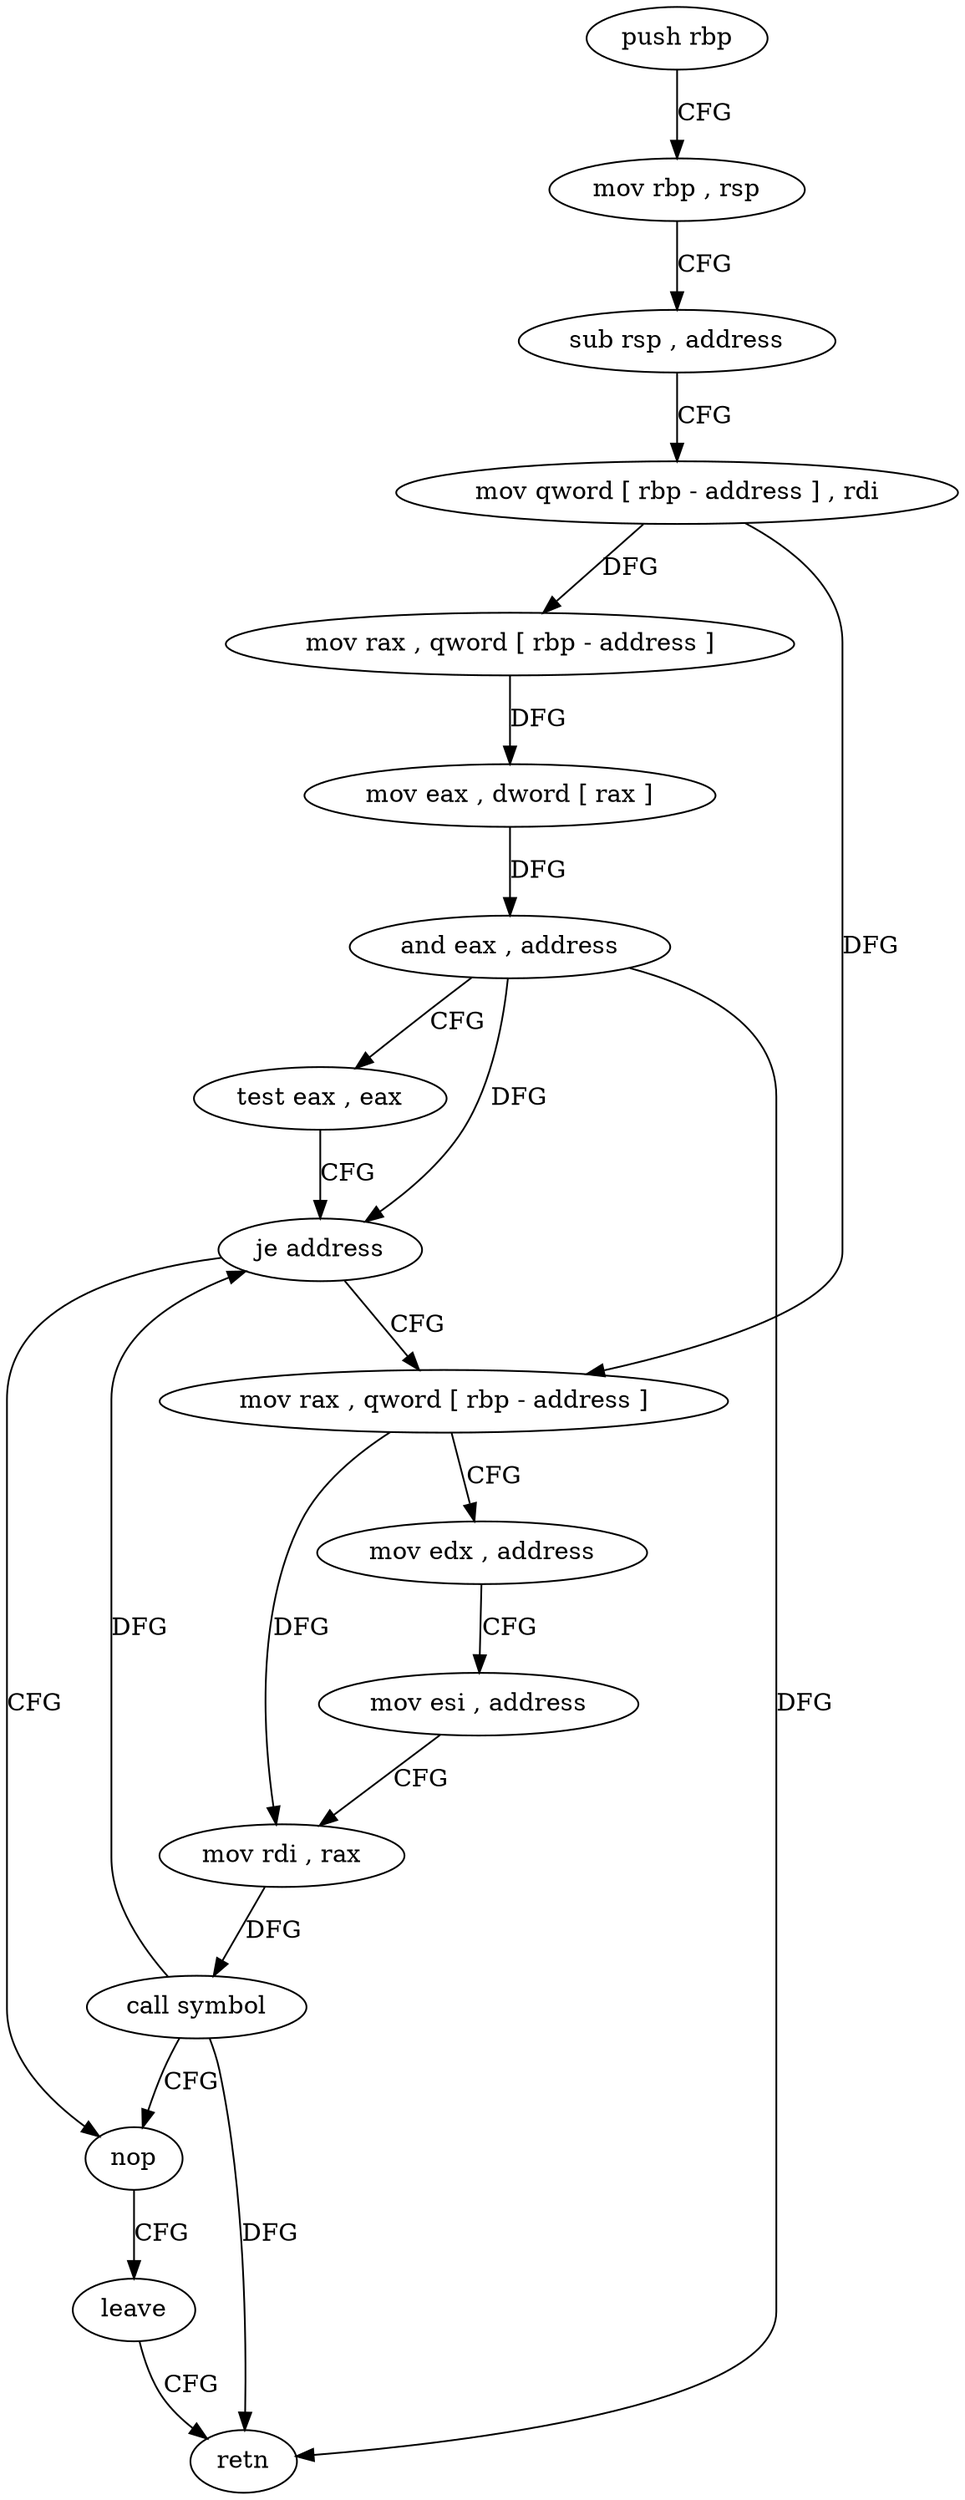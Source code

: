 digraph "func" {
"4291560" [label = "push rbp" ]
"4291561" [label = "mov rbp , rsp" ]
"4291564" [label = "sub rsp , address" ]
"4291568" [label = "mov qword [ rbp - address ] , rdi" ]
"4291572" [label = "mov rax , qword [ rbp - address ]" ]
"4291576" [label = "mov eax , dword [ rax ]" ]
"4291578" [label = "and eax , address" ]
"4291583" [label = "test eax , eax" ]
"4291585" [label = "je address" ]
"4291609" [label = "nop" ]
"4291587" [label = "mov rax , qword [ rbp - address ]" ]
"4291610" [label = "leave" ]
"4291611" [label = "retn" ]
"4291591" [label = "mov edx , address" ]
"4291596" [label = "mov esi , address" ]
"4291601" [label = "mov rdi , rax" ]
"4291604" [label = "call symbol" ]
"4291560" -> "4291561" [ label = "CFG" ]
"4291561" -> "4291564" [ label = "CFG" ]
"4291564" -> "4291568" [ label = "CFG" ]
"4291568" -> "4291572" [ label = "DFG" ]
"4291568" -> "4291587" [ label = "DFG" ]
"4291572" -> "4291576" [ label = "DFG" ]
"4291576" -> "4291578" [ label = "DFG" ]
"4291578" -> "4291583" [ label = "CFG" ]
"4291578" -> "4291585" [ label = "DFG" ]
"4291578" -> "4291611" [ label = "DFG" ]
"4291583" -> "4291585" [ label = "CFG" ]
"4291585" -> "4291609" [ label = "CFG" ]
"4291585" -> "4291587" [ label = "CFG" ]
"4291609" -> "4291610" [ label = "CFG" ]
"4291587" -> "4291591" [ label = "CFG" ]
"4291587" -> "4291601" [ label = "DFG" ]
"4291610" -> "4291611" [ label = "CFG" ]
"4291591" -> "4291596" [ label = "CFG" ]
"4291596" -> "4291601" [ label = "CFG" ]
"4291601" -> "4291604" [ label = "DFG" ]
"4291604" -> "4291609" [ label = "CFG" ]
"4291604" -> "4291585" [ label = "DFG" ]
"4291604" -> "4291611" [ label = "DFG" ]
}
